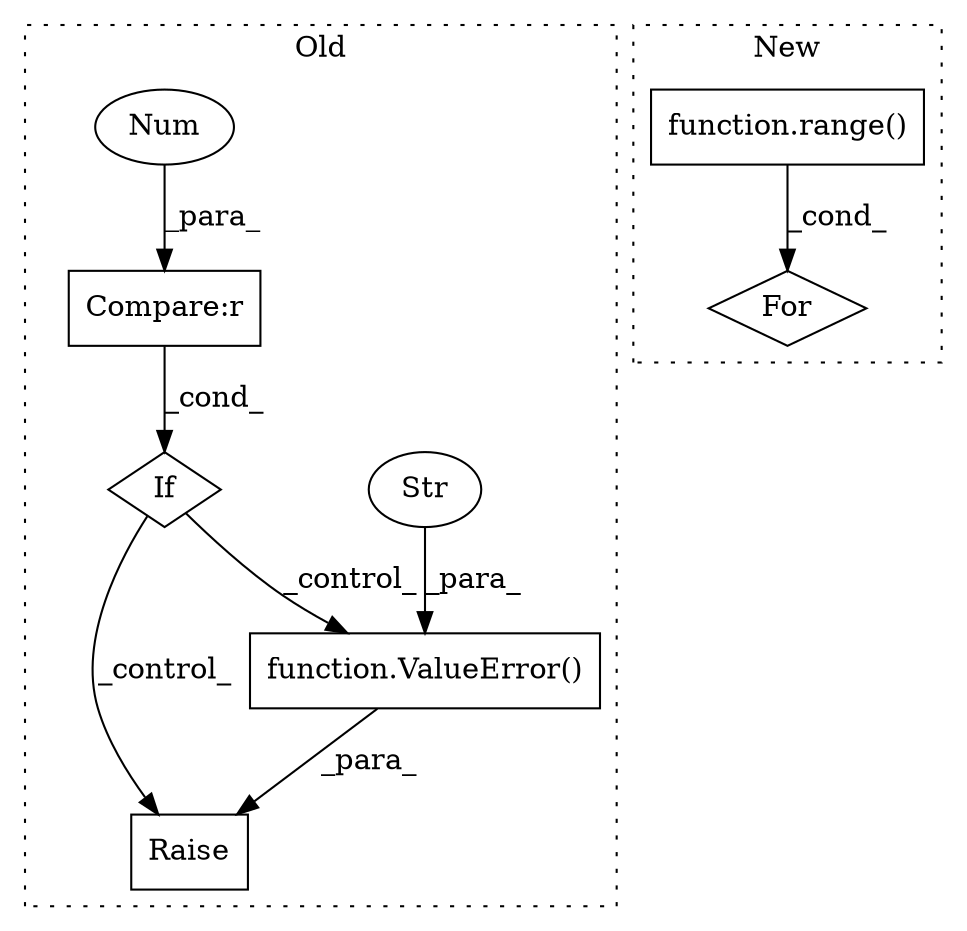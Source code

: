 digraph G {
subgraph cluster0 {
1 [label="function.ValueError()" a="75" s="11402,11461" l="11,1" shape="box"];
3 [label="Raise" a="91" s="11396" l="6" shape="box"];
4 [label="Str" a="66" s="11413" l="48" shape="ellipse"];
5 [label="If" a="96" s="11371" l="3" shape="diamond"];
6 [label="Compare:r" a="40" s="11374" l="12" shape="box"];
7 [label="Num" a="76" s="11385" l="1" shape="ellipse"];
label = "Old";
style="dotted";
}
subgraph cluster1 {
2 [label="function.range()" a="75" s="21747,21766" l="6,1" shape="box"];
8 [label="For" a="107" s="21738,21767" l="4,10" shape="diamond"];
label = "New";
style="dotted";
}
1 -> 3 [label="_para_"];
2 -> 8 [label="_cond_"];
4 -> 1 [label="_para_"];
5 -> 1 [label="_control_"];
5 -> 3 [label="_control_"];
6 -> 5 [label="_cond_"];
7 -> 6 [label="_para_"];
}